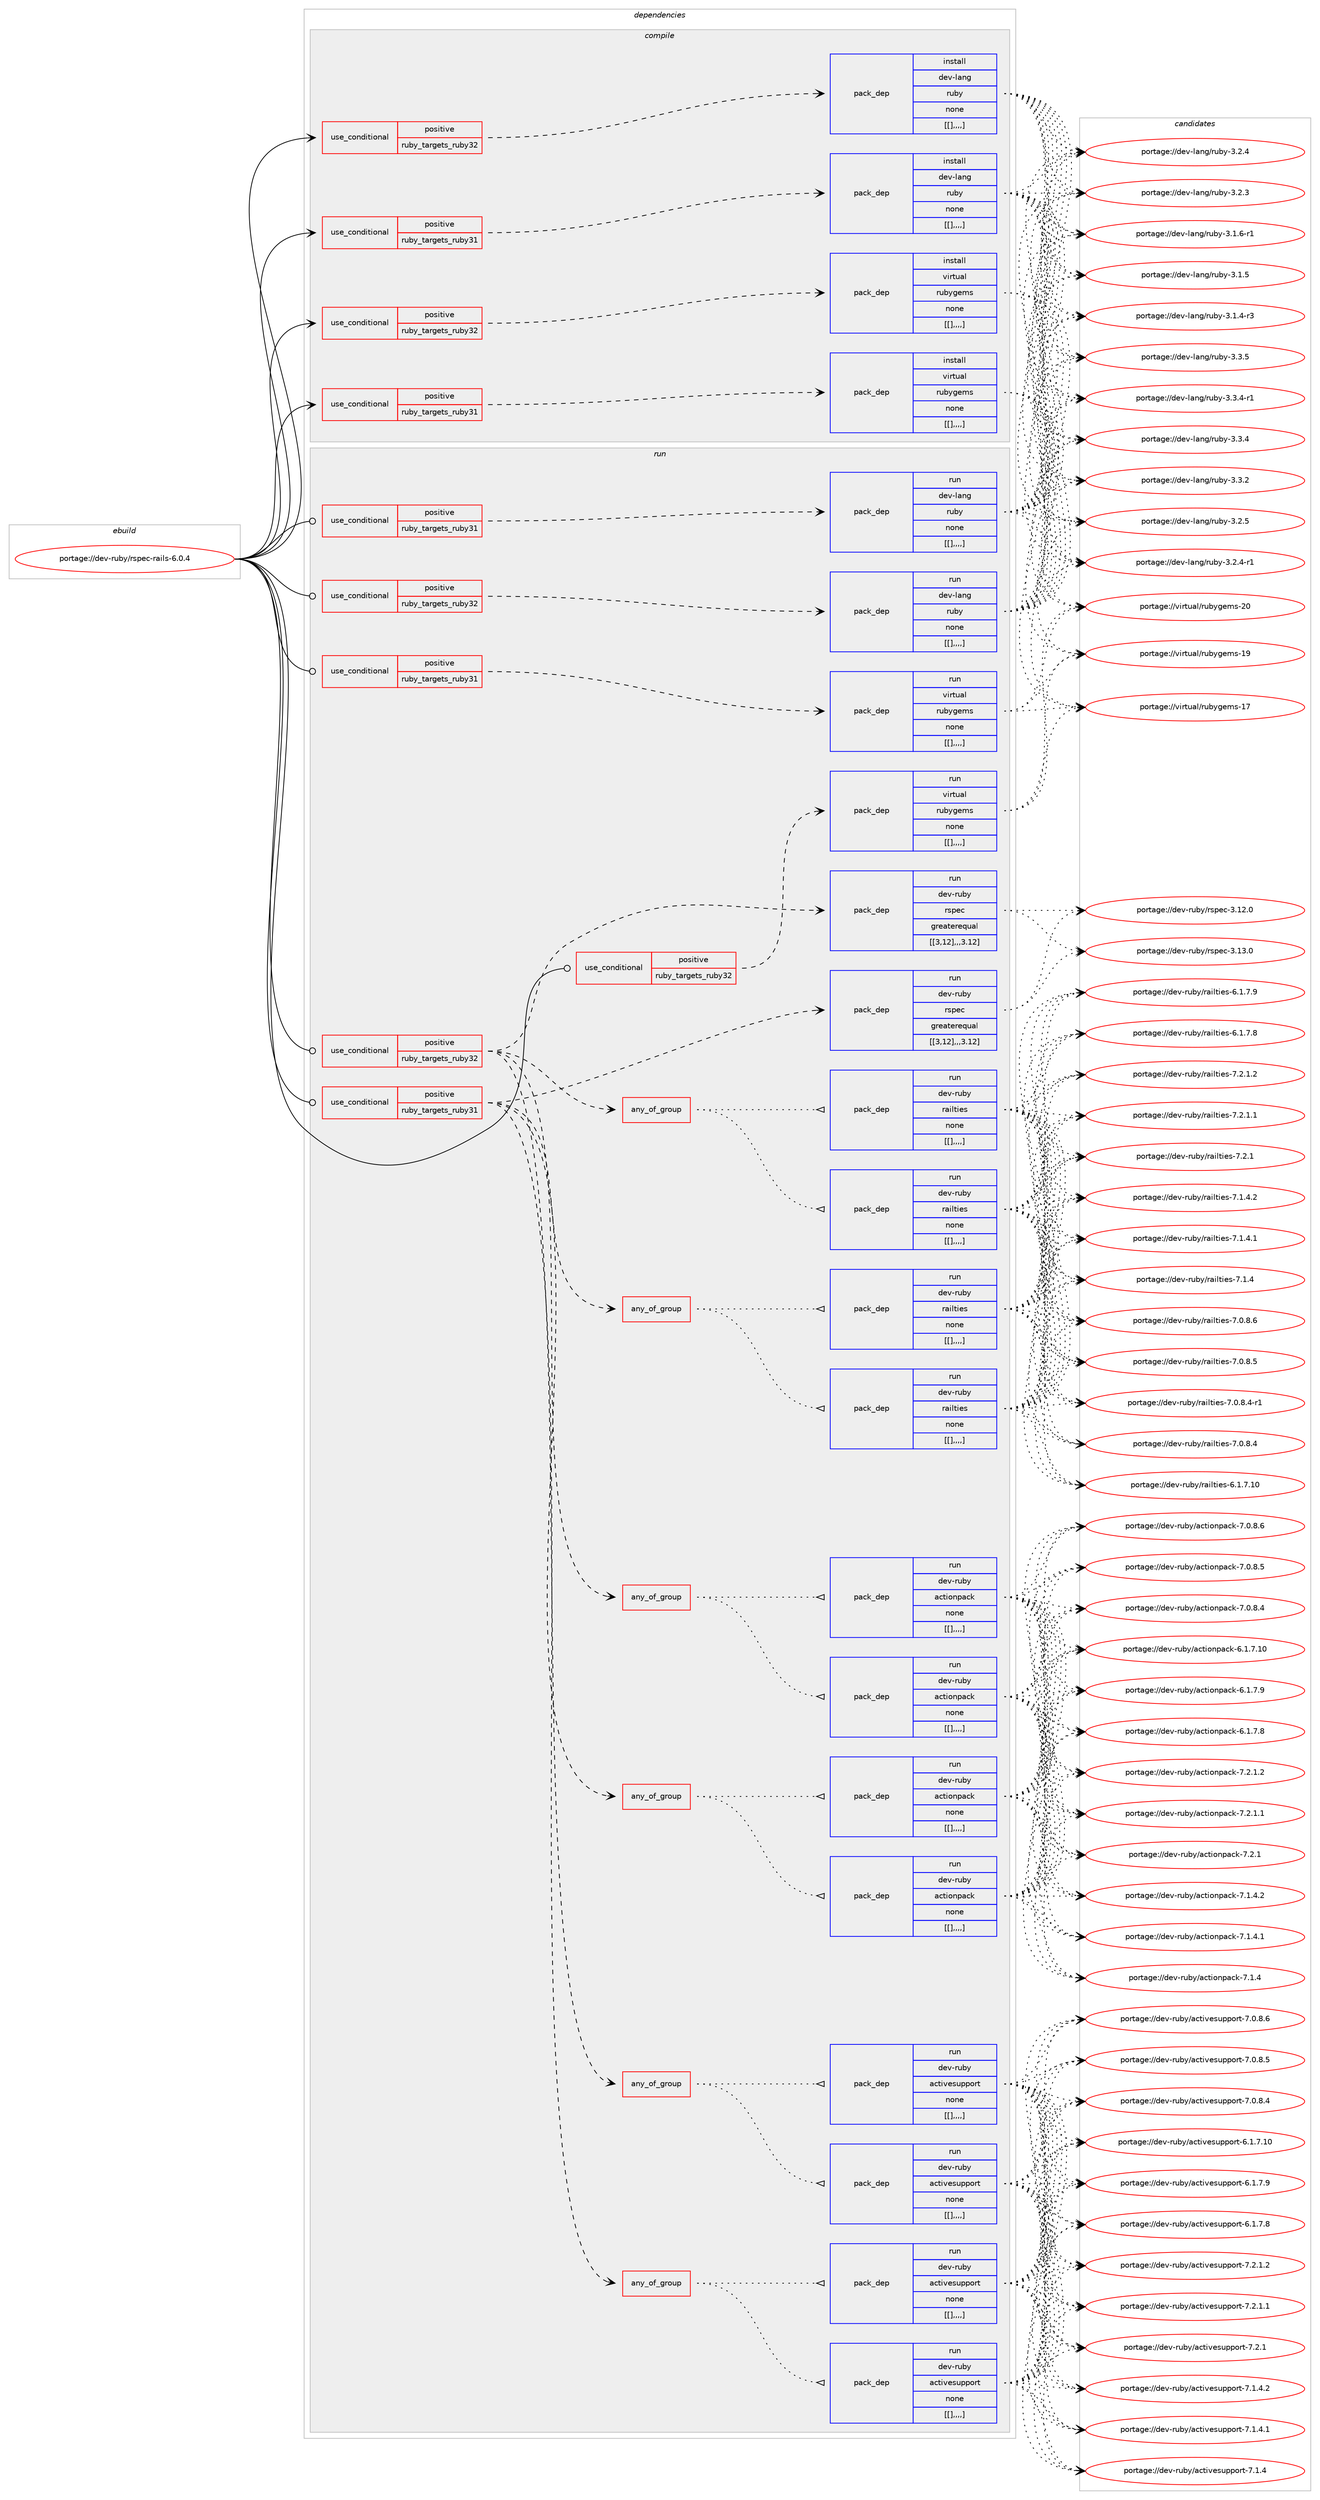 digraph prolog {

# *************
# Graph options
# *************

newrank=true;
concentrate=true;
compound=true;
graph [rankdir=LR,fontname=Helvetica,fontsize=10,ranksep=1.5];#, ranksep=2.5, nodesep=0.2];
edge  [arrowhead=vee];
node  [fontname=Helvetica,fontsize=10];

# **********
# The ebuild
# **********

subgraph cluster_leftcol {
color=gray;
label=<<i>ebuild</i>>;
id [label="portage://dev-ruby/rspec-rails-6.0.4", color=red, width=4, href="../dev-ruby/rspec-rails-6.0.4.svg"];
}

# ****************
# The dependencies
# ****************

subgraph cluster_midcol {
color=gray;
label=<<i>dependencies</i>>;
subgraph cluster_compile {
fillcolor="#eeeeee";
style=filled;
label=<<i>compile</i>>;
subgraph cond59373 {
dependency211092 [label=<<TABLE BORDER="0" CELLBORDER="1" CELLSPACING="0" CELLPADDING="4"><TR><TD ROWSPAN="3" CELLPADDING="10">use_conditional</TD></TR><TR><TD>positive</TD></TR><TR><TD>ruby_targets_ruby31</TD></TR></TABLE>>, shape=none, color=red];
subgraph pack150250 {
dependency211095 [label=<<TABLE BORDER="0" CELLBORDER="1" CELLSPACING="0" CELLPADDING="4" WIDTH="220"><TR><TD ROWSPAN="6" CELLPADDING="30">pack_dep</TD></TR><TR><TD WIDTH="110">install</TD></TR><TR><TD>dev-lang</TD></TR><TR><TD>ruby</TD></TR><TR><TD>none</TD></TR><TR><TD>[[],,,,]</TD></TR></TABLE>>, shape=none, color=blue];
}
dependency211092:e -> dependency211095:w [weight=20,style="dashed",arrowhead="vee"];
}
id:e -> dependency211092:w [weight=20,style="solid",arrowhead="vee"];
subgraph cond59394 {
dependency211098 [label=<<TABLE BORDER="0" CELLBORDER="1" CELLSPACING="0" CELLPADDING="4"><TR><TD ROWSPAN="3" CELLPADDING="10">use_conditional</TD></TR><TR><TD>positive</TD></TR><TR><TD>ruby_targets_ruby31</TD></TR></TABLE>>, shape=none, color=red];
subgraph pack150284 {
dependency211170 [label=<<TABLE BORDER="0" CELLBORDER="1" CELLSPACING="0" CELLPADDING="4" WIDTH="220"><TR><TD ROWSPAN="6" CELLPADDING="30">pack_dep</TD></TR><TR><TD WIDTH="110">install</TD></TR><TR><TD>virtual</TD></TR><TR><TD>rubygems</TD></TR><TR><TD>none</TD></TR><TR><TD>[[],,,,]</TD></TR></TABLE>>, shape=none, color=blue];
}
dependency211098:e -> dependency211170:w [weight=20,style="dashed",arrowhead="vee"];
}
id:e -> dependency211098:w [weight=20,style="solid",arrowhead="vee"];
subgraph cond59428 {
dependency211192 [label=<<TABLE BORDER="0" CELLBORDER="1" CELLSPACING="0" CELLPADDING="4"><TR><TD ROWSPAN="3" CELLPADDING="10">use_conditional</TD></TR><TR><TD>positive</TD></TR><TR><TD>ruby_targets_ruby32</TD></TR></TABLE>>, shape=none, color=red];
subgraph pack150305 {
dependency211195 [label=<<TABLE BORDER="0" CELLBORDER="1" CELLSPACING="0" CELLPADDING="4" WIDTH="220"><TR><TD ROWSPAN="6" CELLPADDING="30">pack_dep</TD></TR><TR><TD WIDTH="110">install</TD></TR><TR><TD>dev-lang</TD></TR><TR><TD>ruby</TD></TR><TR><TD>none</TD></TR><TR><TD>[[],,,,]</TD></TR></TABLE>>, shape=none, color=blue];
}
dependency211192:e -> dependency211195:w [weight=20,style="dashed",arrowhead="vee"];
}
id:e -> dependency211192:w [weight=20,style="solid",arrowhead="vee"];
subgraph cond59477 {
dependency211278 [label=<<TABLE BORDER="0" CELLBORDER="1" CELLSPACING="0" CELLPADDING="4"><TR><TD ROWSPAN="3" CELLPADDING="10">use_conditional</TD></TR><TR><TD>positive</TD></TR><TR><TD>ruby_targets_ruby32</TD></TR></TABLE>>, shape=none, color=red];
subgraph pack150476 {
dependency211539 [label=<<TABLE BORDER="0" CELLBORDER="1" CELLSPACING="0" CELLPADDING="4" WIDTH="220"><TR><TD ROWSPAN="6" CELLPADDING="30">pack_dep</TD></TR><TR><TD WIDTH="110">install</TD></TR><TR><TD>virtual</TD></TR><TR><TD>rubygems</TD></TR><TR><TD>none</TD></TR><TR><TD>[[],,,,]</TD></TR></TABLE>>, shape=none, color=blue];
}
dependency211278:e -> dependency211539:w [weight=20,style="dashed",arrowhead="vee"];
}
id:e -> dependency211278:w [weight=20,style="solid",arrowhead="vee"];
}
subgraph cluster_compileandrun {
fillcolor="#eeeeee";
style=filled;
label=<<i>compile and run</i>>;
}
subgraph cluster_run {
fillcolor="#eeeeee";
style=filled;
label=<<i>run</i>>;
subgraph cond59609 {
dependency211546 [label=<<TABLE BORDER="0" CELLBORDER="1" CELLSPACING="0" CELLPADDING="4"><TR><TD ROWSPAN="3" CELLPADDING="10">use_conditional</TD></TR><TR><TD>positive</TD></TR><TR><TD>ruby_targets_ruby31</TD></TR></TABLE>>, shape=none, color=red];
subgraph any1315 {
dependency211595 [label=<<TABLE BORDER="0" CELLBORDER="1" CELLSPACING="0" CELLPADDING="4"><TR><TD CELLPADDING="10">any_of_group</TD></TR></TABLE>>, shape=none, color=red];subgraph pack150519 {
dependency211599 [label=<<TABLE BORDER="0" CELLBORDER="1" CELLSPACING="0" CELLPADDING="4" WIDTH="220"><TR><TD ROWSPAN="6" CELLPADDING="30">pack_dep</TD></TR><TR><TD WIDTH="110">run</TD></TR><TR><TD>dev-ruby</TD></TR><TR><TD>activesupport</TD></TR><TR><TD>none</TD></TR><TR><TD>[[],,,,]</TD></TR></TABLE>>, shape=none, color=blue];
}
dependency211595:e -> dependency211599:w [weight=20,style="dotted",arrowhead="oinv"];
subgraph pack150531 {
dependency211626 [label=<<TABLE BORDER="0" CELLBORDER="1" CELLSPACING="0" CELLPADDING="4" WIDTH="220"><TR><TD ROWSPAN="6" CELLPADDING="30">pack_dep</TD></TR><TR><TD WIDTH="110">run</TD></TR><TR><TD>dev-ruby</TD></TR><TR><TD>activesupport</TD></TR><TR><TD>none</TD></TR><TR><TD>[[],,,,]</TD></TR></TABLE>>, shape=none, color=blue];
}
dependency211595:e -> dependency211626:w [weight=20,style="dotted",arrowhead="oinv"];
}
dependency211546:e -> dependency211595:w [weight=20,style="dashed",arrowhead="vee"];
subgraph any1316 {
dependency211632 [label=<<TABLE BORDER="0" CELLBORDER="1" CELLSPACING="0" CELLPADDING="4"><TR><TD CELLPADDING="10">any_of_group</TD></TR></TABLE>>, shape=none, color=red];subgraph pack150547 {
dependency211719 [label=<<TABLE BORDER="0" CELLBORDER="1" CELLSPACING="0" CELLPADDING="4" WIDTH="220"><TR><TD ROWSPAN="6" CELLPADDING="30">pack_dep</TD></TR><TR><TD WIDTH="110">run</TD></TR><TR><TD>dev-ruby</TD></TR><TR><TD>actionpack</TD></TR><TR><TD>none</TD></TR><TR><TD>[[],,,,]</TD></TR></TABLE>>, shape=none, color=blue];
}
dependency211632:e -> dependency211719:w [weight=20,style="dotted",arrowhead="oinv"];
subgraph pack150596 {
dependency211863 [label=<<TABLE BORDER="0" CELLBORDER="1" CELLSPACING="0" CELLPADDING="4" WIDTH="220"><TR><TD ROWSPAN="6" CELLPADDING="30">pack_dep</TD></TR><TR><TD WIDTH="110">run</TD></TR><TR><TD>dev-ruby</TD></TR><TR><TD>actionpack</TD></TR><TR><TD>none</TD></TR><TR><TD>[[],,,,]</TD></TR></TABLE>>, shape=none, color=blue];
}
dependency211632:e -> dependency211863:w [weight=20,style="dotted",arrowhead="oinv"];
}
dependency211546:e -> dependency211632:w [weight=20,style="dashed",arrowhead="vee"];
subgraph any1321 {
dependency212038 [label=<<TABLE BORDER="0" CELLBORDER="1" CELLSPACING="0" CELLPADDING="4"><TR><TD CELLPADDING="10">any_of_group</TD></TR></TABLE>>, shape=none, color=red];subgraph pack150788 {
dependency212100 [label=<<TABLE BORDER="0" CELLBORDER="1" CELLSPACING="0" CELLPADDING="4" WIDTH="220"><TR><TD ROWSPAN="6" CELLPADDING="30">pack_dep</TD></TR><TR><TD WIDTH="110">run</TD></TR><TR><TD>dev-ruby</TD></TR><TR><TD>railties</TD></TR><TR><TD>none</TD></TR><TR><TD>[[],,,,]</TD></TR></TABLE>>, shape=none, color=blue];
}
dependency212038:e -> dependency212100:w [weight=20,style="dotted",arrowhead="oinv"];
subgraph pack150805 {
dependency212177 [label=<<TABLE BORDER="0" CELLBORDER="1" CELLSPACING="0" CELLPADDING="4" WIDTH="220"><TR><TD ROWSPAN="6" CELLPADDING="30">pack_dep</TD></TR><TR><TD WIDTH="110">run</TD></TR><TR><TD>dev-ruby</TD></TR><TR><TD>railties</TD></TR><TR><TD>none</TD></TR><TR><TD>[[],,,,]</TD></TR></TABLE>>, shape=none, color=blue];
}
dependency212038:e -> dependency212177:w [weight=20,style="dotted",arrowhead="oinv"];
}
dependency211546:e -> dependency212038:w [weight=20,style="dashed",arrowhead="vee"];
subgraph pack150847 {
dependency212186 [label=<<TABLE BORDER="0" CELLBORDER="1" CELLSPACING="0" CELLPADDING="4" WIDTH="220"><TR><TD ROWSPAN="6" CELLPADDING="30">pack_dep</TD></TR><TR><TD WIDTH="110">run</TD></TR><TR><TD>dev-ruby</TD></TR><TR><TD>rspec</TD></TR><TR><TD>greaterequal</TD></TR><TR><TD>[[3,12],,,3.12]</TD></TR></TABLE>>, shape=none, color=blue];
}
dependency211546:e -> dependency212186:w [weight=20,style="dashed",arrowhead="vee"];
}
id:e -> dependency211546:w [weight=20,style="solid",arrowhead="odot"];
subgraph cond59882 {
dependency212210 [label=<<TABLE BORDER="0" CELLBORDER="1" CELLSPACING="0" CELLPADDING="4"><TR><TD ROWSPAN="3" CELLPADDING="10">use_conditional</TD></TR><TR><TD>positive</TD></TR><TR><TD>ruby_targets_ruby31</TD></TR></TABLE>>, shape=none, color=red];
subgraph pack150873 {
dependency212245 [label=<<TABLE BORDER="0" CELLBORDER="1" CELLSPACING="0" CELLPADDING="4" WIDTH="220"><TR><TD ROWSPAN="6" CELLPADDING="30">pack_dep</TD></TR><TR><TD WIDTH="110">run</TD></TR><TR><TD>dev-lang</TD></TR><TR><TD>ruby</TD></TR><TR><TD>none</TD></TR><TR><TD>[[],,,,]</TD></TR></TABLE>>, shape=none, color=blue];
}
dependency212210:e -> dependency212245:w [weight=20,style="dashed",arrowhead="vee"];
}
id:e -> dependency212210:w [weight=20,style="solid",arrowhead="odot"];
subgraph cond59914 {
dependency212274 [label=<<TABLE BORDER="0" CELLBORDER="1" CELLSPACING="0" CELLPADDING="4"><TR><TD ROWSPAN="3" CELLPADDING="10">use_conditional</TD></TR><TR><TD>positive</TD></TR><TR><TD>ruby_targets_ruby31</TD></TR></TABLE>>, shape=none, color=red];
subgraph pack150906 {
dependency212293 [label=<<TABLE BORDER="0" CELLBORDER="1" CELLSPACING="0" CELLPADDING="4" WIDTH="220"><TR><TD ROWSPAN="6" CELLPADDING="30">pack_dep</TD></TR><TR><TD WIDTH="110">run</TD></TR><TR><TD>virtual</TD></TR><TR><TD>rubygems</TD></TR><TR><TD>none</TD></TR><TR><TD>[[],,,,]</TD></TR></TABLE>>, shape=none, color=blue];
}
dependency212274:e -> dependency212293:w [weight=20,style="dashed",arrowhead="vee"];
}
id:e -> dependency212274:w [weight=20,style="solid",arrowhead="odot"];
subgraph cond59945 {
dependency212373 [label=<<TABLE BORDER="0" CELLBORDER="1" CELLSPACING="0" CELLPADDING="4"><TR><TD ROWSPAN="3" CELLPADDING="10">use_conditional</TD></TR><TR><TD>positive</TD></TR><TR><TD>ruby_targets_ruby32</TD></TR></TABLE>>, shape=none, color=red];
subgraph any1324 {
dependency212376 [label=<<TABLE BORDER="0" CELLBORDER="1" CELLSPACING="0" CELLPADDING="4"><TR><TD CELLPADDING="10">any_of_group</TD></TR></TABLE>>, shape=none, color=red];subgraph pack150957 {
dependency212449 [label=<<TABLE BORDER="0" CELLBORDER="1" CELLSPACING="0" CELLPADDING="4" WIDTH="220"><TR><TD ROWSPAN="6" CELLPADDING="30">pack_dep</TD></TR><TR><TD WIDTH="110">run</TD></TR><TR><TD>dev-ruby</TD></TR><TR><TD>activesupport</TD></TR><TR><TD>none</TD></TR><TR><TD>[[],,,,]</TD></TR></TABLE>>, shape=none, color=blue];
}
dependency212376:e -> dependency212449:w [weight=20,style="dotted",arrowhead="oinv"];
subgraph pack150999 {
dependency212456 [label=<<TABLE BORDER="0" CELLBORDER="1" CELLSPACING="0" CELLPADDING="4" WIDTH="220"><TR><TD ROWSPAN="6" CELLPADDING="30">pack_dep</TD></TR><TR><TD WIDTH="110">run</TD></TR><TR><TD>dev-ruby</TD></TR><TR><TD>activesupport</TD></TR><TR><TD>none</TD></TR><TR><TD>[[],,,,]</TD></TR></TABLE>>, shape=none, color=blue];
}
dependency212376:e -> dependency212456:w [weight=20,style="dotted",arrowhead="oinv"];
}
dependency212373:e -> dependency212376:w [weight=20,style="dashed",arrowhead="vee"];
subgraph any1326 {
dependency212465 [label=<<TABLE BORDER="0" CELLBORDER="1" CELLSPACING="0" CELLPADDING="4"><TR><TD CELLPADDING="10">any_of_group</TD></TR></TABLE>>, shape=none, color=red];subgraph pack151038 {
dependency212521 [label=<<TABLE BORDER="0" CELLBORDER="1" CELLSPACING="0" CELLPADDING="4" WIDTH="220"><TR><TD ROWSPAN="6" CELLPADDING="30">pack_dep</TD></TR><TR><TD WIDTH="110">run</TD></TR><TR><TD>dev-ruby</TD></TR><TR><TD>actionpack</TD></TR><TR><TD>none</TD></TR><TR><TD>[[],,,,]</TD></TR></TABLE>>, shape=none, color=blue];
}
dependency212465:e -> dependency212521:w [weight=20,style="dotted",arrowhead="oinv"];
subgraph pack151054 {
dependency212601 [label=<<TABLE BORDER="0" CELLBORDER="1" CELLSPACING="0" CELLPADDING="4" WIDTH="220"><TR><TD ROWSPAN="6" CELLPADDING="30">pack_dep</TD></TR><TR><TD WIDTH="110">run</TD></TR><TR><TD>dev-ruby</TD></TR><TR><TD>actionpack</TD></TR><TR><TD>none</TD></TR><TR><TD>[[],,,,]</TD></TR></TABLE>>, shape=none, color=blue];
}
dependency212465:e -> dependency212601:w [weight=20,style="dotted",arrowhead="oinv"];
}
dependency212373:e -> dependency212465:w [weight=20,style="dashed",arrowhead="vee"];
subgraph any1328 {
dependency212676 [label=<<TABLE BORDER="0" CELLBORDER="1" CELLSPACING="0" CELLPADDING="4"><TR><TD CELLPADDING="10">any_of_group</TD></TR></TABLE>>, shape=none, color=red];subgraph pack151122 {
dependency212691 [label=<<TABLE BORDER="0" CELLBORDER="1" CELLSPACING="0" CELLPADDING="4" WIDTH="220"><TR><TD ROWSPAN="6" CELLPADDING="30">pack_dep</TD></TR><TR><TD WIDTH="110">run</TD></TR><TR><TD>dev-ruby</TD></TR><TR><TD>railties</TD></TR><TR><TD>none</TD></TR><TR><TD>[[],,,,]</TD></TR></TABLE>>, shape=none, color=blue];
}
dependency212676:e -> dependency212691:w [weight=20,style="dotted",arrowhead="oinv"];
subgraph pack151141 {
dependency212803 [label=<<TABLE BORDER="0" CELLBORDER="1" CELLSPACING="0" CELLPADDING="4" WIDTH="220"><TR><TD ROWSPAN="6" CELLPADDING="30">pack_dep</TD></TR><TR><TD WIDTH="110">run</TD></TR><TR><TD>dev-ruby</TD></TR><TR><TD>railties</TD></TR><TR><TD>none</TD></TR><TR><TD>[[],,,,]</TD></TR></TABLE>>, shape=none, color=blue];
}
dependency212676:e -> dependency212803:w [weight=20,style="dotted",arrowhead="oinv"];
}
dependency212373:e -> dependency212676:w [weight=20,style="dashed",arrowhead="vee"];
subgraph pack151213 {
dependency212841 [label=<<TABLE BORDER="0" CELLBORDER="1" CELLSPACING="0" CELLPADDING="4" WIDTH="220"><TR><TD ROWSPAN="6" CELLPADDING="30">pack_dep</TD></TR><TR><TD WIDTH="110">run</TD></TR><TR><TD>dev-ruby</TD></TR><TR><TD>rspec</TD></TR><TR><TD>greaterequal</TD></TR><TR><TD>[[3,12],,,3.12]</TD></TR></TABLE>>, shape=none, color=blue];
}
dependency212373:e -> dependency212841:w [weight=20,style="dashed",arrowhead="vee"];
}
id:e -> dependency212373:w [weight=20,style="solid",arrowhead="odot"];
subgraph cond60183 {
dependency212932 [label=<<TABLE BORDER="0" CELLBORDER="1" CELLSPACING="0" CELLPADDING="4"><TR><TD ROWSPAN="3" CELLPADDING="10">use_conditional</TD></TR><TR><TD>positive</TD></TR><TR><TD>ruby_targets_ruby32</TD></TR></TABLE>>, shape=none, color=red];
subgraph pack151264 {
dependency212953 [label=<<TABLE BORDER="0" CELLBORDER="1" CELLSPACING="0" CELLPADDING="4" WIDTH="220"><TR><TD ROWSPAN="6" CELLPADDING="30">pack_dep</TD></TR><TR><TD WIDTH="110">run</TD></TR><TR><TD>dev-lang</TD></TR><TR><TD>ruby</TD></TR><TR><TD>none</TD></TR><TR><TD>[[],,,,]</TD></TR></TABLE>>, shape=none, color=blue];
}
dependency212932:e -> dependency212953:w [weight=20,style="dashed",arrowhead="vee"];
}
id:e -> dependency212932:w [weight=20,style="solid",arrowhead="odot"];
subgraph cond60214 {
dependency212960 [label=<<TABLE BORDER="0" CELLBORDER="1" CELLSPACING="0" CELLPADDING="4"><TR><TD ROWSPAN="3" CELLPADDING="10">use_conditional</TD></TR><TR><TD>positive</TD></TR><TR><TD>ruby_targets_ruby32</TD></TR></TABLE>>, shape=none, color=red];
subgraph pack151294 {
dependency212998 [label=<<TABLE BORDER="0" CELLBORDER="1" CELLSPACING="0" CELLPADDING="4" WIDTH="220"><TR><TD ROWSPAN="6" CELLPADDING="30">pack_dep</TD></TR><TR><TD WIDTH="110">run</TD></TR><TR><TD>virtual</TD></TR><TR><TD>rubygems</TD></TR><TR><TD>none</TD></TR><TR><TD>[[],,,,]</TD></TR></TABLE>>, shape=none, color=blue];
}
dependency212960:e -> dependency212998:w [weight=20,style="dashed",arrowhead="vee"];
}
id:e -> dependency212960:w [weight=20,style="solid",arrowhead="odot"];
}
}

# **************
# The candidates
# **************

subgraph cluster_choices {
rank=same;
color=gray;
label=<<i>candidates</i>>;

subgraph choice150864 {
color=black;
nodesep=1;
choice10010111845108971101034711411798121455146514653 [label="portage://dev-lang/ruby-3.3.5", color=red, width=4,href="../dev-lang/ruby-3.3.5.svg"];
choice100101118451089711010347114117981214551465146524511449 [label="portage://dev-lang/ruby-3.3.4-r1", color=red, width=4,href="../dev-lang/ruby-3.3.4-r1.svg"];
choice10010111845108971101034711411798121455146514652 [label="portage://dev-lang/ruby-3.3.4", color=red, width=4,href="../dev-lang/ruby-3.3.4.svg"];
choice10010111845108971101034711411798121455146514650 [label="portage://dev-lang/ruby-3.3.2", color=red, width=4,href="../dev-lang/ruby-3.3.2.svg"];
choice10010111845108971101034711411798121455146504653 [label="portage://dev-lang/ruby-3.2.5", color=red, width=4,href="../dev-lang/ruby-3.2.5.svg"];
choice100101118451089711010347114117981214551465046524511449 [label="portage://dev-lang/ruby-3.2.4-r1", color=red, width=4,href="../dev-lang/ruby-3.2.4-r1.svg"];
choice10010111845108971101034711411798121455146504652 [label="portage://dev-lang/ruby-3.2.4", color=red, width=4,href="../dev-lang/ruby-3.2.4.svg"];
choice10010111845108971101034711411798121455146504651 [label="portage://dev-lang/ruby-3.2.3", color=red, width=4,href="../dev-lang/ruby-3.2.3.svg"];
choice100101118451089711010347114117981214551464946544511449 [label="portage://dev-lang/ruby-3.1.6-r1", color=red, width=4,href="../dev-lang/ruby-3.1.6-r1.svg"];
choice10010111845108971101034711411798121455146494653 [label="portage://dev-lang/ruby-3.1.5", color=red, width=4,href="../dev-lang/ruby-3.1.5.svg"];
choice100101118451089711010347114117981214551464946524511451 [label="portage://dev-lang/ruby-3.1.4-r3", color=red, width=4,href="../dev-lang/ruby-3.1.4-r3.svg"];
dependency211095:e -> choice10010111845108971101034711411798121455146514653:w [style=dotted,weight="100"];
dependency211095:e -> choice100101118451089711010347114117981214551465146524511449:w [style=dotted,weight="100"];
dependency211095:e -> choice10010111845108971101034711411798121455146514652:w [style=dotted,weight="100"];
dependency211095:e -> choice10010111845108971101034711411798121455146514650:w [style=dotted,weight="100"];
dependency211095:e -> choice10010111845108971101034711411798121455146504653:w [style=dotted,weight="100"];
dependency211095:e -> choice100101118451089711010347114117981214551465046524511449:w [style=dotted,weight="100"];
dependency211095:e -> choice10010111845108971101034711411798121455146504652:w [style=dotted,weight="100"];
dependency211095:e -> choice10010111845108971101034711411798121455146504651:w [style=dotted,weight="100"];
dependency211095:e -> choice100101118451089711010347114117981214551464946544511449:w [style=dotted,weight="100"];
dependency211095:e -> choice10010111845108971101034711411798121455146494653:w [style=dotted,weight="100"];
dependency211095:e -> choice100101118451089711010347114117981214551464946524511451:w [style=dotted,weight="100"];
}
subgraph choice150882 {
color=black;
nodesep=1;
choice118105114116117971084711411798121103101109115455048 [label="portage://virtual/rubygems-20", color=red, width=4,href="../virtual/rubygems-20.svg"];
choice118105114116117971084711411798121103101109115454957 [label="portage://virtual/rubygems-19", color=red, width=4,href="../virtual/rubygems-19.svg"];
choice118105114116117971084711411798121103101109115454955 [label="portage://virtual/rubygems-17", color=red, width=4,href="../virtual/rubygems-17.svg"];
dependency211170:e -> choice118105114116117971084711411798121103101109115455048:w [style=dotted,weight="100"];
dependency211170:e -> choice118105114116117971084711411798121103101109115454957:w [style=dotted,weight="100"];
dependency211170:e -> choice118105114116117971084711411798121103101109115454955:w [style=dotted,weight="100"];
}
subgraph choice150884 {
color=black;
nodesep=1;
choice10010111845108971101034711411798121455146514653 [label="portage://dev-lang/ruby-3.3.5", color=red, width=4,href="../dev-lang/ruby-3.3.5.svg"];
choice100101118451089711010347114117981214551465146524511449 [label="portage://dev-lang/ruby-3.3.4-r1", color=red, width=4,href="../dev-lang/ruby-3.3.4-r1.svg"];
choice10010111845108971101034711411798121455146514652 [label="portage://dev-lang/ruby-3.3.4", color=red, width=4,href="../dev-lang/ruby-3.3.4.svg"];
choice10010111845108971101034711411798121455146514650 [label="portage://dev-lang/ruby-3.3.2", color=red, width=4,href="../dev-lang/ruby-3.3.2.svg"];
choice10010111845108971101034711411798121455146504653 [label="portage://dev-lang/ruby-3.2.5", color=red, width=4,href="../dev-lang/ruby-3.2.5.svg"];
choice100101118451089711010347114117981214551465046524511449 [label="portage://dev-lang/ruby-3.2.4-r1", color=red, width=4,href="../dev-lang/ruby-3.2.4-r1.svg"];
choice10010111845108971101034711411798121455146504652 [label="portage://dev-lang/ruby-3.2.4", color=red, width=4,href="../dev-lang/ruby-3.2.4.svg"];
choice10010111845108971101034711411798121455146504651 [label="portage://dev-lang/ruby-3.2.3", color=red, width=4,href="../dev-lang/ruby-3.2.3.svg"];
choice100101118451089711010347114117981214551464946544511449 [label="portage://dev-lang/ruby-3.1.6-r1", color=red, width=4,href="../dev-lang/ruby-3.1.6-r1.svg"];
choice10010111845108971101034711411798121455146494653 [label="portage://dev-lang/ruby-3.1.5", color=red, width=4,href="../dev-lang/ruby-3.1.5.svg"];
choice100101118451089711010347114117981214551464946524511451 [label="portage://dev-lang/ruby-3.1.4-r3", color=red, width=4,href="../dev-lang/ruby-3.1.4-r3.svg"];
dependency211195:e -> choice10010111845108971101034711411798121455146514653:w [style=dotted,weight="100"];
dependency211195:e -> choice100101118451089711010347114117981214551465146524511449:w [style=dotted,weight="100"];
dependency211195:e -> choice10010111845108971101034711411798121455146514652:w [style=dotted,weight="100"];
dependency211195:e -> choice10010111845108971101034711411798121455146514650:w [style=dotted,weight="100"];
dependency211195:e -> choice10010111845108971101034711411798121455146504653:w [style=dotted,weight="100"];
dependency211195:e -> choice100101118451089711010347114117981214551465046524511449:w [style=dotted,weight="100"];
dependency211195:e -> choice10010111845108971101034711411798121455146504652:w [style=dotted,weight="100"];
dependency211195:e -> choice10010111845108971101034711411798121455146504651:w [style=dotted,weight="100"];
dependency211195:e -> choice100101118451089711010347114117981214551464946544511449:w [style=dotted,weight="100"];
dependency211195:e -> choice10010111845108971101034711411798121455146494653:w [style=dotted,weight="100"];
dependency211195:e -> choice100101118451089711010347114117981214551464946524511451:w [style=dotted,weight="100"];
}
subgraph choice150902 {
color=black;
nodesep=1;
choice118105114116117971084711411798121103101109115455048 [label="portage://virtual/rubygems-20", color=red, width=4,href="../virtual/rubygems-20.svg"];
choice118105114116117971084711411798121103101109115454957 [label="portage://virtual/rubygems-19", color=red, width=4,href="../virtual/rubygems-19.svg"];
choice118105114116117971084711411798121103101109115454955 [label="portage://virtual/rubygems-17", color=red, width=4,href="../virtual/rubygems-17.svg"];
dependency211539:e -> choice118105114116117971084711411798121103101109115455048:w [style=dotted,weight="100"];
dependency211539:e -> choice118105114116117971084711411798121103101109115454957:w [style=dotted,weight="100"];
dependency211539:e -> choice118105114116117971084711411798121103101109115454955:w [style=dotted,weight="100"];
}
subgraph choice150918 {
color=black;
nodesep=1;
choice10010111845114117981214797991161051181011151171121121111141164555465046494650 [label="portage://dev-ruby/activesupport-7.2.1.2", color=red, width=4,href="../dev-ruby/activesupport-7.2.1.2.svg"];
choice10010111845114117981214797991161051181011151171121121111141164555465046494649 [label="portage://dev-ruby/activesupport-7.2.1.1", color=red, width=4,href="../dev-ruby/activesupport-7.2.1.1.svg"];
choice1001011184511411798121479799116105118101115117112112111114116455546504649 [label="portage://dev-ruby/activesupport-7.2.1", color=red, width=4,href="../dev-ruby/activesupport-7.2.1.svg"];
choice10010111845114117981214797991161051181011151171121121111141164555464946524650 [label="portage://dev-ruby/activesupport-7.1.4.2", color=red, width=4,href="../dev-ruby/activesupport-7.1.4.2.svg"];
choice10010111845114117981214797991161051181011151171121121111141164555464946524649 [label="portage://dev-ruby/activesupport-7.1.4.1", color=red, width=4,href="../dev-ruby/activesupport-7.1.4.1.svg"];
choice1001011184511411798121479799116105118101115117112112111114116455546494652 [label="portage://dev-ruby/activesupport-7.1.4", color=red, width=4,href="../dev-ruby/activesupport-7.1.4.svg"];
choice10010111845114117981214797991161051181011151171121121111141164555464846564654 [label="portage://dev-ruby/activesupport-7.0.8.6", color=red, width=4,href="../dev-ruby/activesupport-7.0.8.6.svg"];
choice10010111845114117981214797991161051181011151171121121111141164555464846564653 [label="portage://dev-ruby/activesupport-7.0.8.5", color=red, width=4,href="../dev-ruby/activesupport-7.0.8.5.svg"];
choice10010111845114117981214797991161051181011151171121121111141164555464846564652 [label="portage://dev-ruby/activesupport-7.0.8.4", color=red, width=4,href="../dev-ruby/activesupport-7.0.8.4.svg"];
choice1001011184511411798121479799116105118101115117112112111114116455446494655464948 [label="portage://dev-ruby/activesupport-6.1.7.10", color=red, width=4,href="../dev-ruby/activesupport-6.1.7.10.svg"];
choice10010111845114117981214797991161051181011151171121121111141164554464946554657 [label="portage://dev-ruby/activesupport-6.1.7.9", color=red, width=4,href="../dev-ruby/activesupport-6.1.7.9.svg"];
choice10010111845114117981214797991161051181011151171121121111141164554464946554656 [label="portage://dev-ruby/activesupport-6.1.7.8", color=red, width=4,href="../dev-ruby/activesupport-6.1.7.8.svg"];
dependency211599:e -> choice10010111845114117981214797991161051181011151171121121111141164555465046494650:w [style=dotted,weight="100"];
dependency211599:e -> choice10010111845114117981214797991161051181011151171121121111141164555465046494649:w [style=dotted,weight="100"];
dependency211599:e -> choice1001011184511411798121479799116105118101115117112112111114116455546504649:w [style=dotted,weight="100"];
dependency211599:e -> choice10010111845114117981214797991161051181011151171121121111141164555464946524650:w [style=dotted,weight="100"];
dependency211599:e -> choice10010111845114117981214797991161051181011151171121121111141164555464946524649:w [style=dotted,weight="100"];
dependency211599:e -> choice1001011184511411798121479799116105118101115117112112111114116455546494652:w [style=dotted,weight="100"];
dependency211599:e -> choice10010111845114117981214797991161051181011151171121121111141164555464846564654:w [style=dotted,weight="100"];
dependency211599:e -> choice10010111845114117981214797991161051181011151171121121111141164555464846564653:w [style=dotted,weight="100"];
dependency211599:e -> choice10010111845114117981214797991161051181011151171121121111141164555464846564652:w [style=dotted,weight="100"];
dependency211599:e -> choice1001011184511411798121479799116105118101115117112112111114116455446494655464948:w [style=dotted,weight="100"];
dependency211599:e -> choice10010111845114117981214797991161051181011151171121121111141164554464946554657:w [style=dotted,weight="100"];
dependency211599:e -> choice10010111845114117981214797991161051181011151171121121111141164554464946554656:w [style=dotted,weight="100"];
}
subgraph choice150927 {
color=black;
nodesep=1;
choice10010111845114117981214797991161051181011151171121121111141164555465046494650 [label="portage://dev-ruby/activesupport-7.2.1.2", color=red, width=4,href="../dev-ruby/activesupport-7.2.1.2.svg"];
choice10010111845114117981214797991161051181011151171121121111141164555465046494649 [label="portage://dev-ruby/activesupport-7.2.1.1", color=red, width=4,href="../dev-ruby/activesupport-7.2.1.1.svg"];
choice1001011184511411798121479799116105118101115117112112111114116455546504649 [label="portage://dev-ruby/activesupport-7.2.1", color=red, width=4,href="../dev-ruby/activesupport-7.2.1.svg"];
choice10010111845114117981214797991161051181011151171121121111141164555464946524650 [label="portage://dev-ruby/activesupport-7.1.4.2", color=red, width=4,href="../dev-ruby/activesupport-7.1.4.2.svg"];
choice10010111845114117981214797991161051181011151171121121111141164555464946524649 [label="portage://dev-ruby/activesupport-7.1.4.1", color=red, width=4,href="../dev-ruby/activesupport-7.1.4.1.svg"];
choice1001011184511411798121479799116105118101115117112112111114116455546494652 [label="portage://dev-ruby/activesupport-7.1.4", color=red, width=4,href="../dev-ruby/activesupport-7.1.4.svg"];
choice10010111845114117981214797991161051181011151171121121111141164555464846564654 [label="portage://dev-ruby/activesupport-7.0.8.6", color=red, width=4,href="../dev-ruby/activesupport-7.0.8.6.svg"];
choice10010111845114117981214797991161051181011151171121121111141164555464846564653 [label="portage://dev-ruby/activesupport-7.0.8.5", color=red, width=4,href="../dev-ruby/activesupport-7.0.8.5.svg"];
choice10010111845114117981214797991161051181011151171121121111141164555464846564652 [label="portage://dev-ruby/activesupport-7.0.8.4", color=red, width=4,href="../dev-ruby/activesupport-7.0.8.4.svg"];
choice1001011184511411798121479799116105118101115117112112111114116455446494655464948 [label="portage://dev-ruby/activesupport-6.1.7.10", color=red, width=4,href="../dev-ruby/activesupport-6.1.7.10.svg"];
choice10010111845114117981214797991161051181011151171121121111141164554464946554657 [label="portage://dev-ruby/activesupport-6.1.7.9", color=red, width=4,href="../dev-ruby/activesupport-6.1.7.9.svg"];
choice10010111845114117981214797991161051181011151171121121111141164554464946554656 [label="portage://dev-ruby/activesupport-6.1.7.8", color=red, width=4,href="../dev-ruby/activesupport-6.1.7.8.svg"];
dependency211626:e -> choice10010111845114117981214797991161051181011151171121121111141164555465046494650:w [style=dotted,weight="100"];
dependency211626:e -> choice10010111845114117981214797991161051181011151171121121111141164555465046494649:w [style=dotted,weight="100"];
dependency211626:e -> choice1001011184511411798121479799116105118101115117112112111114116455546504649:w [style=dotted,weight="100"];
dependency211626:e -> choice10010111845114117981214797991161051181011151171121121111141164555464946524650:w [style=dotted,weight="100"];
dependency211626:e -> choice10010111845114117981214797991161051181011151171121121111141164555464946524649:w [style=dotted,weight="100"];
dependency211626:e -> choice1001011184511411798121479799116105118101115117112112111114116455546494652:w [style=dotted,weight="100"];
dependency211626:e -> choice10010111845114117981214797991161051181011151171121121111141164555464846564654:w [style=dotted,weight="100"];
dependency211626:e -> choice10010111845114117981214797991161051181011151171121121111141164555464846564653:w [style=dotted,weight="100"];
dependency211626:e -> choice10010111845114117981214797991161051181011151171121121111141164555464846564652:w [style=dotted,weight="100"];
dependency211626:e -> choice1001011184511411798121479799116105118101115117112112111114116455446494655464948:w [style=dotted,weight="100"];
dependency211626:e -> choice10010111845114117981214797991161051181011151171121121111141164554464946554657:w [style=dotted,weight="100"];
dependency211626:e -> choice10010111845114117981214797991161051181011151171121121111141164554464946554656:w [style=dotted,weight="100"];
}
subgraph choice150950 {
color=black;
nodesep=1;
choice100101118451141179812147979911610511111011297991074555465046494650 [label="portage://dev-ruby/actionpack-7.2.1.2", color=red, width=4,href="../dev-ruby/actionpack-7.2.1.2.svg"];
choice100101118451141179812147979911610511111011297991074555465046494649 [label="portage://dev-ruby/actionpack-7.2.1.1", color=red, width=4,href="../dev-ruby/actionpack-7.2.1.1.svg"];
choice10010111845114117981214797991161051111101129799107455546504649 [label="portage://dev-ruby/actionpack-7.2.1", color=red, width=4,href="../dev-ruby/actionpack-7.2.1.svg"];
choice100101118451141179812147979911610511111011297991074555464946524650 [label="portage://dev-ruby/actionpack-7.1.4.2", color=red, width=4,href="../dev-ruby/actionpack-7.1.4.2.svg"];
choice100101118451141179812147979911610511111011297991074555464946524649 [label="portage://dev-ruby/actionpack-7.1.4.1", color=red, width=4,href="../dev-ruby/actionpack-7.1.4.1.svg"];
choice10010111845114117981214797991161051111101129799107455546494652 [label="portage://dev-ruby/actionpack-7.1.4", color=red, width=4,href="../dev-ruby/actionpack-7.1.4.svg"];
choice100101118451141179812147979911610511111011297991074555464846564654 [label="portage://dev-ruby/actionpack-7.0.8.6", color=red, width=4,href="../dev-ruby/actionpack-7.0.8.6.svg"];
choice100101118451141179812147979911610511111011297991074555464846564653 [label="portage://dev-ruby/actionpack-7.0.8.5", color=red, width=4,href="../dev-ruby/actionpack-7.0.8.5.svg"];
choice100101118451141179812147979911610511111011297991074555464846564652 [label="portage://dev-ruby/actionpack-7.0.8.4", color=red, width=4,href="../dev-ruby/actionpack-7.0.8.4.svg"];
choice10010111845114117981214797991161051111101129799107455446494655464948 [label="portage://dev-ruby/actionpack-6.1.7.10", color=red, width=4,href="../dev-ruby/actionpack-6.1.7.10.svg"];
choice100101118451141179812147979911610511111011297991074554464946554657 [label="portage://dev-ruby/actionpack-6.1.7.9", color=red, width=4,href="../dev-ruby/actionpack-6.1.7.9.svg"];
choice100101118451141179812147979911610511111011297991074554464946554656 [label="portage://dev-ruby/actionpack-6.1.7.8", color=red, width=4,href="../dev-ruby/actionpack-6.1.7.8.svg"];
dependency211719:e -> choice100101118451141179812147979911610511111011297991074555465046494650:w [style=dotted,weight="100"];
dependency211719:e -> choice100101118451141179812147979911610511111011297991074555465046494649:w [style=dotted,weight="100"];
dependency211719:e -> choice10010111845114117981214797991161051111101129799107455546504649:w [style=dotted,weight="100"];
dependency211719:e -> choice100101118451141179812147979911610511111011297991074555464946524650:w [style=dotted,weight="100"];
dependency211719:e -> choice100101118451141179812147979911610511111011297991074555464946524649:w [style=dotted,weight="100"];
dependency211719:e -> choice10010111845114117981214797991161051111101129799107455546494652:w [style=dotted,weight="100"];
dependency211719:e -> choice100101118451141179812147979911610511111011297991074555464846564654:w [style=dotted,weight="100"];
dependency211719:e -> choice100101118451141179812147979911610511111011297991074555464846564653:w [style=dotted,weight="100"];
dependency211719:e -> choice100101118451141179812147979911610511111011297991074555464846564652:w [style=dotted,weight="100"];
dependency211719:e -> choice10010111845114117981214797991161051111101129799107455446494655464948:w [style=dotted,weight="100"];
dependency211719:e -> choice100101118451141179812147979911610511111011297991074554464946554657:w [style=dotted,weight="100"];
dependency211719:e -> choice100101118451141179812147979911610511111011297991074554464946554656:w [style=dotted,weight="100"];
}
subgraph choice150955 {
color=black;
nodesep=1;
choice100101118451141179812147979911610511111011297991074555465046494650 [label="portage://dev-ruby/actionpack-7.2.1.2", color=red, width=4,href="../dev-ruby/actionpack-7.2.1.2.svg"];
choice100101118451141179812147979911610511111011297991074555465046494649 [label="portage://dev-ruby/actionpack-7.2.1.1", color=red, width=4,href="../dev-ruby/actionpack-7.2.1.1.svg"];
choice10010111845114117981214797991161051111101129799107455546504649 [label="portage://dev-ruby/actionpack-7.2.1", color=red, width=4,href="../dev-ruby/actionpack-7.2.1.svg"];
choice100101118451141179812147979911610511111011297991074555464946524650 [label="portage://dev-ruby/actionpack-7.1.4.2", color=red, width=4,href="../dev-ruby/actionpack-7.1.4.2.svg"];
choice100101118451141179812147979911610511111011297991074555464946524649 [label="portage://dev-ruby/actionpack-7.1.4.1", color=red, width=4,href="../dev-ruby/actionpack-7.1.4.1.svg"];
choice10010111845114117981214797991161051111101129799107455546494652 [label="portage://dev-ruby/actionpack-7.1.4", color=red, width=4,href="../dev-ruby/actionpack-7.1.4.svg"];
choice100101118451141179812147979911610511111011297991074555464846564654 [label="portage://dev-ruby/actionpack-7.0.8.6", color=red, width=4,href="../dev-ruby/actionpack-7.0.8.6.svg"];
choice100101118451141179812147979911610511111011297991074555464846564653 [label="portage://dev-ruby/actionpack-7.0.8.5", color=red, width=4,href="../dev-ruby/actionpack-7.0.8.5.svg"];
choice100101118451141179812147979911610511111011297991074555464846564652 [label="portage://dev-ruby/actionpack-7.0.8.4", color=red, width=4,href="../dev-ruby/actionpack-7.0.8.4.svg"];
choice10010111845114117981214797991161051111101129799107455446494655464948 [label="portage://dev-ruby/actionpack-6.1.7.10", color=red, width=4,href="../dev-ruby/actionpack-6.1.7.10.svg"];
choice100101118451141179812147979911610511111011297991074554464946554657 [label="portage://dev-ruby/actionpack-6.1.7.9", color=red, width=4,href="../dev-ruby/actionpack-6.1.7.9.svg"];
choice100101118451141179812147979911610511111011297991074554464946554656 [label="portage://dev-ruby/actionpack-6.1.7.8", color=red, width=4,href="../dev-ruby/actionpack-6.1.7.8.svg"];
dependency211863:e -> choice100101118451141179812147979911610511111011297991074555465046494650:w [style=dotted,weight="100"];
dependency211863:e -> choice100101118451141179812147979911610511111011297991074555465046494649:w [style=dotted,weight="100"];
dependency211863:e -> choice10010111845114117981214797991161051111101129799107455546504649:w [style=dotted,weight="100"];
dependency211863:e -> choice100101118451141179812147979911610511111011297991074555464946524650:w [style=dotted,weight="100"];
dependency211863:e -> choice100101118451141179812147979911610511111011297991074555464946524649:w [style=dotted,weight="100"];
dependency211863:e -> choice10010111845114117981214797991161051111101129799107455546494652:w [style=dotted,weight="100"];
dependency211863:e -> choice100101118451141179812147979911610511111011297991074555464846564654:w [style=dotted,weight="100"];
dependency211863:e -> choice100101118451141179812147979911610511111011297991074555464846564653:w [style=dotted,weight="100"];
dependency211863:e -> choice100101118451141179812147979911610511111011297991074555464846564652:w [style=dotted,weight="100"];
dependency211863:e -> choice10010111845114117981214797991161051111101129799107455446494655464948:w [style=dotted,weight="100"];
dependency211863:e -> choice100101118451141179812147979911610511111011297991074554464946554657:w [style=dotted,weight="100"];
dependency211863:e -> choice100101118451141179812147979911610511111011297991074554464946554656:w [style=dotted,weight="100"];
}
subgraph choice150963 {
color=black;
nodesep=1;
choice100101118451141179812147114971051081161051011154555465046494650 [label="portage://dev-ruby/railties-7.2.1.2", color=red, width=4,href="../dev-ruby/railties-7.2.1.2.svg"];
choice100101118451141179812147114971051081161051011154555465046494649 [label="portage://dev-ruby/railties-7.2.1.1", color=red, width=4,href="../dev-ruby/railties-7.2.1.1.svg"];
choice10010111845114117981214711497105108116105101115455546504649 [label="portage://dev-ruby/railties-7.2.1", color=red, width=4,href="../dev-ruby/railties-7.2.1.svg"];
choice100101118451141179812147114971051081161051011154555464946524650 [label="portage://dev-ruby/railties-7.1.4.2", color=red, width=4,href="../dev-ruby/railties-7.1.4.2.svg"];
choice100101118451141179812147114971051081161051011154555464946524649 [label="portage://dev-ruby/railties-7.1.4.1", color=red, width=4,href="../dev-ruby/railties-7.1.4.1.svg"];
choice10010111845114117981214711497105108116105101115455546494652 [label="portage://dev-ruby/railties-7.1.4", color=red, width=4,href="../dev-ruby/railties-7.1.4.svg"];
choice100101118451141179812147114971051081161051011154555464846564654 [label="portage://dev-ruby/railties-7.0.8.6", color=red, width=4,href="../dev-ruby/railties-7.0.8.6.svg"];
choice100101118451141179812147114971051081161051011154555464846564653 [label="portage://dev-ruby/railties-7.0.8.5", color=red, width=4,href="../dev-ruby/railties-7.0.8.5.svg"];
choice1001011184511411798121471149710510811610510111545554648465646524511449 [label="portage://dev-ruby/railties-7.0.8.4-r1", color=red, width=4,href="../dev-ruby/railties-7.0.8.4-r1.svg"];
choice100101118451141179812147114971051081161051011154555464846564652 [label="portage://dev-ruby/railties-7.0.8.4", color=red, width=4,href="../dev-ruby/railties-7.0.8.4.svg"];
choice10010111845114117981214711497105108116105101115455446494655464948 [label="portage://dev-ruby/railties-6.1.7.10", color=red, width=4,href="../dev-ruby/railties-6.1.7.10.svg"];
choice100101118451141179812147114971051081161051011154554464946554657 [label="portage://dev-ruby/railties-6.1.7.9", color=red, width=4,href="../dev-ruby/railties-6.1.7.9.svg"];
choice100101118451141179812147114971051081161051011154554464946554656 [label="portage://dev-ruby/railties-6.1.7.8", color=red, width=4,href="../dev-ruby/railties-6.1.7.8.svg"];
dependency212100:e -> choice100101118451141179812147114971051081161051011154555465046494650:w [style=dotted,weight="100"];
dependency212100:e -> choice100101118451141179812147114971051081161051011154555465046494649:w [style=dotted,weight="100"];
dependency212100:e -> choice10010111845114117981214711497105108116105101115455546504649:w [style=dotted,weight="100"];
dependency212100:e -> choice100101118451141179812147114971051081161051011154555464946524650:w [style=dotted,weight="100"];
dependency212100:e -> choice100101118451141179812147114971051081161051011154555464946524649:w [style=dotted,weight="100"];
dependency212100:e -> choice10010111845114117981214711497105108116105101115455546494652:w [style=dotted,weight="100"];
dependency212100:e -> choice100101118451141179812147114971051081161051011154555464846564654:w [style=dotted,weight="100"];
dependency212100:e -> choice100101118451141179812147114971051081161051011154555464846564653:w [style=dotted,weight="100"];
dependency212100:e -> choice1001011184511411798121471149710510811610510111545554648465646524511449:w [style=dotted,weight="100"];
dependency212100:e -> choice100101118451141179812147114971051081161051011154555464846564652:w [style=dotted,weight="100"];
dependency212100:e -> choice10010111845114117981214711497105108116105101115455446494655464948:w [style=dotted,weight="100"];
dependency212100:e -> choice100101118451141179812147114971051081161051011154554464946554657:w [style=dotted,weight="100"];
dependency212100:e -> choice100101118451141179812147114971051081161051011154554464946554656:w [style=dotted,weight="100"];
}
subgraph choice150982 {
color=black;
nodesep=1;
choice100101118451141179812147114971051081161051011154555465046494650 [label="portage://dev-ruby/railties-7.2.1.2", color=red, width=4,href="../dev-ruby/railties-7.2.1.2.svg"];
choice100101118451141179812147114971051081161051011154555465046494649 [label="portage://dev-ruby/railties-7.2.1.1", color=red, width=4,href="../dev-ruby/railties-7.2.1.1.svg"];
choice10010111845114117981214711497105108116105101115455546504649 [label="portage://dev-ruby/railties-7.2.1", color=red, width=4,href="../dev-ruby/railties-7.2.1.svg"];
choice100101118451141179812147114971051081161051011154555464946524650 [label="portage://dev-ruby/railties-7.1.4.2", color=red, width=4,href="../dev-ruby/railties-7.1.4.2.svg"];
choice100101118451141179812147114971051081161051011154555464946524649 [label="portage://dev-ruby/railties-7.1.4.1", color=red, width=4,href="../dev-ruby/railties-7.1.4.1.svg"];
choice10010111845114117981214711497105108116105101115455546494652 [label="portage://dev-ruby/railties-7.1.4", color=red, width=4,href="../dev-ruby/railties-7.1.4.svg"];
choice100101118451141179812147114971051081161051011154555464846564654 [label="portage://dev-ruby/railties-7.0.8.6", color=red, width=4,href="../dev-ruby/railties-7.0.8.6.svg"];
choice100101118451141179812147114971051081161051011154555464846564653 [label="portage://dev-ruby/railties-7.0.8.5", color=red, width=4,href="../dev-ruby/railties-7.0.8.5.svg"];
choice1001011184511411798121471149710510811610510111545554648465646524511449 [label="portage://dev-ruby/railties-7.0.8.4-r1", color=red, width=4,href="../dev-ruby/railties-7.0.8.4-r1.svg"];
choice100101118451141179812147114971051081161051011154555464846564652 [label="portage://dev-ruby/railties-7.0.8.4", color=red, width=4,href="../dev-ruby/railties-7.0.8.4.svg"];
choice10010111845114117981214711497105108116105101115455446494655464948 [label="portage://dev-ruby/railties-6.1.7.10", color=red, width=4,href="../dev-ruby/railties-6.1.7.10.svg"];
choice100101118451141179812147114971051081161051011154554464946554657 [label="portage://dev-ruby/railties-6.1.7.9", color=red, width=4,href="../dev-ruby/railties-6.1.7.9.svg"];
choice100101118451141179812147114971051081161051011154554464946554656 [label="portage://dev-ruby/railties-6.1.7.8", color=red, width=4,href="../dev-ruby/railties-6.1.7.8.svg"];
dependency212177:e -> choice100101118451141179812147114971051081161051011154555465046494650:w [style=dotted,weight="100"];
dependency212177:e -> choice100101118451141179812147114971051081161051011154555465046494649:w [style=dotted,weight="100"];
dependency212177:e -> choice10010111845114117981214711497105108116105101115455546504649:w [style=dotted,weight="100"];
dependency212177:e -> choice100101118451141179812147114971051081161051011154555464946524650:w [style=dotted,weight="100"];
dependency212177:e -> choice100101118451141179812147114971051081161051011154555464946524649:w [style=dotted,weight="100"];
dependency212177:e -> choice10010111845114117981214711497105108116105101115455546494652:w [style=dotted,weight="100"];
dependency212177:e -> choice100101118451141179812147114971051081161051011154555464846564654:w [style=dotted,weight="100"];
dependency212177:e -> choice100101118451141179812147114971051081161051011154555464846564653:w [style=dotted,weight="100"];
dependency212177:e -> choice1001011184511411798121471149710510811610510111545554648465646524511449:w [style=dotted,weight="100"];
dependency212177:e -> choice100101118451141179812147114971051081161051011154555464846564652:w [style=dotted,weight="100"];
dependency212177:e -> choice10010111845114117981214711497105108116105101115455446494655464948:w [style=dotted,weight="100"];
dependency212177:e -> choice100101118451141179812147114971051081161051011154554464946554657:w [style=dotted,weight="100"];
dependency212177:e -> choice100101118451141179812147114971051081161051011154554464946554656:w [style=dotted,weight="100"];
}
subgraph choice150992 {
color=black;
nodesep=1;
choice1001011184511411798121471141151121019945514649514648 [label="portage://dev-ruby/rspec-3.13.0", color=red, width=4,href="../dev-ruby/rspec-3.13.0.svg"];
choice1001011184511411798121471141151121019945514649504648 [label="portage://dev-ruby/rspec-3.12.0", color=red, width=4,href="../dev-ruby/rspec-3.12.0.svg"];
dependency212186:e -> choice1001011184511411798121471141151121019945514649514648:w [style=dotted,weight="100"];
dependency212186:e -> choice1001011184511411798121471141151121019945514649504648:w [style=dotted,weight="100"];
}
subgraph choice151008 {
color=black;
nodesep=1;
choice10010111845108971101034711411798121455146514653 [label="portage://dev-lang/ruby-3.3.5", color=red, width=4,href="../dev-lang/ruby-3.3.5.svg"];
choice100101118451089711010347114117981214551465146524511449 [label="portage://dev-lang/ruby-3.3.4-r1", color=red, width=4,href="../dev-lang/ruby-3.3.4-r1.svg"];
choice10010111845108971101034711411798121455146514652 [label="portage://dev-lang/ruby-3.3.4", color=red, width=4,href="../dev-lang/ruby-3.3.4.svg"];
choice10010111845108971101034711411798121455146514650 [label="portage://dev-lang/ruby-3.3.2", color=red, width=4,href="../dev-lang/ruby-3.3.2.svg"];
choice10010111845108971101034711411798121455146504653 [label="portage://dev-lang/ruby-3.2.5", color=red, width=4,href="../dev-lang/ruby-3.2.5.svg"];
choice100101118451089711010347114117981214551465046524511449 [label="portage://dev-lang/ruby-3.2.4-r1", color=red, width=4,href="../dev-lang/ruby-3.2.4-r1.svg"];
choice10010111845108971101034711411798121455146504652 [label="portage://dev-lang/ruby-3.2.4", color=red, width=4,href="../dev-lang/ruby-3.2.4.svg"];
choice10010111845108971101034711411798121455146504651 [label="portage://dev-lang/ruby-3.2.3", color=red, width=4,href="../dev-lang/ruby-3.2.3.svg"];
choice100101118451089711010347114117981214551464946544511449 [label="portage://dev-lang/ruby-3.1.6-r1", color=red, width=4,href="../dev-lang/ruby-3.1.6-r1.svg"];
choice10010111845108971101034711411798121455146494653 [label="portage://dev-lang/ruby-3.1.5", color=red, width=4,href="../dev-lang/ruby-3.1.5.svg"];
choice100101118451089711010347114117981214551464946524511451 [label="portage://dev-lang/ruby-3.1.4-r3", color=red, width=4,href="../dev-lang/ruby-3.1.4-r3.svg"];
dependency212245:e -> choice10010111845108971101034711411798121455146514653:w [style=dotted,weight="100"];
dependency212245:e -> choice100101118451089711010347114117981214551465146524511449:w [style=dotted,weight="100"];
dependency212245:e -> choice10010111845108971101034711411798121455146514652:w [style=dotted,weight="100"];
dependency212245:e -> choice10010111845108971101034711411798121455146514650:w [style=dotted,weight="100"];
dependency212245:e -> choice10010111845108971101034711411798121455146504653:w [style=dotted,weight="100"];
dependency212245:e -> choice100101118451089711010347114117981214551465046524511449:w [style=dotted,weight="100"];
dependency212245:e -> choice10010111845108971101034711411798121455146504652:w [style=dotted,weight="100"];
dependency212245:e -> choice10010111845108971101034711411798121455146504651:w [style=dotted,weight="100"];
dependency212245:e -> choice100101118451089711010347114117981214551464946544511449:w [style=dotted,weight="100"];
dependency212245:e -> choice10010111845108971101034711411798121455146494653:w [style=dotted,weight="100"];
dependency212245:e -> choice100101118451089711010347114117981214551464946524511451:w [style=dotted,weight="100"];
}
subgraph choice151034 {
color=black;
nodesep=1;
choice118105114116117971084711411798121103101109115455048 [label="portage://virtual/rubygems-20", color=red, width=4,href="../virtual/rubygems-20.svg"];
choice118105114116117971084711411798121103101109115454957 [label="portage://virtual/rubygems-19", color=red, width=4,href="../virtual/rubygems-19.svg"];
choice118105114116117971084711411798121103101109115454955 [label="portage://virtual/rubygems-17", color=red, width=4,href="../virtual/rubygems-17.svg"];
dependency212293:e -> choice118105114116117971084711411798121103101109115455048:w [style=dotted,weight="100"];
dependency212293:e -> choice118105114116117971084711411798121103101109115454957:w [style=dotted,weight="100"];
dependency212293:e -> choice118105114116117971084711411798121103101109115454955:w [style=dotted,weight="100"];
}
subgraph choice151057 {
color=black;
nodesep=1;
choice10010111845114117981214797991161051181011151171121121111141164555465046494650 [label="portage://dev-ruby/activesupport-7.2.1.2", color=red, width=4,href="../dev-ruby/activesupport-7.2.1.2.svg"];
choice10010111845114117981214797991161051181011151171121121111141164555465046494649 [label="portage://dev-ruby/activesupport-7.2.1.1", color=red, width=4,href="../dev-ruby/activesupport-7.2.1.1.svg"];
choice1001011184511411798121479799116105118101115117112112111114116455546504649 [label="portage://dev-ruby/activesupport-7.2.1", color=red, width=4,href="../dev-ruby/activesupport-7.2.1.svg"];
choice10010111845114117981214797991161051181011151171121121111141164555464946524650 [label="portage://dev-ruby/activesupport-7.1.4.2", color=red, width=4,href="../dev-ruby/activesupport-7.1.4.2.svg"];
choice10010111845114117981214797991161051181011151171121121111141164555464946524649 [label="portage://dev-ruby/activesupport-7.1.4.1", color=red, width=4,href="../dev-ruby/activesupport-7.1.4.1.svg"];
choice1001011184511411798121479799116105118101115117112112111114116455546494652 [label="portage://dev-ruby/activesupport-7.1.4", color=red, width=4,href="../dev-ruby/activesupport-7.1.4.svg"];
choice10010111845114117981214797991161051181011151171121121111141164555464846564654 [label="portage://dev-ruby/activesupport-7.0.8.6", color=red, width=4,href="../dev-ruby/activesupport-7.0.8.6.svg"];
choice10010111845114117981214797991161051181011151171121121111141164555464846564653 [label="portage://dev-ruby/activesupport-7.0.8.5", color=red, width=4,href="../dev-ruby/activesupport-7.0.8.5.svg"];
choice10010111845114117981214797991161051181011151171121121111141164555464846564652 [label="portage://dev-ruby/activesupport-7.0.8.4", color=red, width=4,href="../dev-ruby/activesupport-7.0.8.4.svg"];
choice1001011184511411798121479799116105118101115117112112111114116455446494655464948 [label="portage://dev-ruby/activesupport-6.1.7.10", color=red, width=4,href="../dev-ruby/activesupport-6.1.7.10.svg"];
choice10010111845114117981214797991161051181011151171121121111141164554464946554657 [label="portage://dev-ruby/activesupport-6.1.7.9", color=red, width=4,href="../dev-ruby/activesupport-6.1.7.9.svg"];
choice10010111845114117981214797991161051181011151171121121111141164554464946554656 [label="portage://dev-ruby/activesupport-6.1.7.8", color=red, width=4,href="../dev-ruby/activesupport-6.1.7.8.svg"];
dependency212449:e -> choice10010111845114117981214797991161051181011151171121121111141164555465046494650:w [style=dotted,weight="100"];
dependency212449:e -> choice10010111845114117981214797991161051181011151171121121111141164555465046494649:w [style=dotted,weight="100"];
dependency212449:e -> choice1001011184511411798121479799116105118101115117112112111114116455546504649:w [style=dotted,weight="100"];
dependency212449:e -> choice10010111845114117981214797991161051181011151171121121111141164555464946524650:w [style=dotted,weight="100"];
dependency212449:e -> choice10010111845114117981214797991161051181011151171121121111141164555464946524649:w [style=dotted,weight="100"];
dependency212449:e -> choice1001011184511411798121479799116105118101115117112112111114116455546494652:w [style=dotted,weight="100"];
dependency212449:e -> choice10010111845114117981214797991161051181011151171121121111141164555464846564654:w [style=dotted,weight="100"];
dependency212449:e -> choice10010111845114117981214797991161051181011151171121121111141164555464846564653:w [style=dotted,weight="100"];
dependency212449:e -> choice10010111845114117981214797991161051181011151171121121111141164555464846564652:w [style=dotted,weight="100"];
dependency212449:e -> choice1001011184511411798121479799116105118101115117112112111114116455446494655464948:w [style=dotted,weight="100"];
dependency212449:e -> choice10010111845114117981214797991161051181011151171121121111141164554464946554657:w [style=dotted,weight="100"];
dependency212449:e -> choice10010111845114117981214797991161051181011151171121121111141164554464946554656:w [style=dotted,weight="100"];
}
subgraph choice151064 {
color=black;
nodesep=1;
choice10010111845114117981214797991161051181011151171121121111141164555465046494650 [label="portage://dev-ruby/activesupport-7.2.1.2", color=red, width=4,href="../dev-ruby/activesupport-7.2.1.2.svg"];
choice10010111845114117981214797991161051181011151171121121111141164555465046494649 [label="portage://dev-ruby/activesupport-7.2.1.1", color=red, width=4,href="../dev-ruby/activesupport-7.2.1.1.svg"];
choice1001011184511411798121479799116105118101115117112112111114116455546504649 [label="portage://dev-ruby/activesupport-7.2.1", color=red, width=4,href="../dev-ruby/activesupport-7.2.1.svg"];
choice10010111845114117981214797991161051181011151171121121111141164555464946524650 [label="portage://dev-ruby/activesupport-7.1.4.2", color=red, width=4,href="../dev-ruby/activesupport-7.1.4.2.svg"];
choice10010111845114117981214797991161051181011151171121121111141164555464946524649 [label="portage://dev-ruby/activesupport-7.1.4.1", color=red, width=4,href="../dev-ruby/activesupport-7.1.4.1.svg"];
choice1001011184511411798121479799116105118101115117112112111114116455546494652 [label="portage://dev-ruby/activesupport-7.1.4", color=red, width=4,href="../dev-ruby/activesupport-7.1.4.svg"];
choice10010111845114117981214797991161051181011151171121121111141164555464846564654 [label="portage://dev-ruby/activesupport-7.0.8.6", color=red, width=4,href="../dev-ruby/activesupport-7.0.8.6.svg"];
choice10010111845114117981214797991161051181011151171121121111141164555464846564653 [label="portage://dev-ruby/activesupport-7.0.8.5", color=red, width=4,href="../dev-ruby/activesupport-7.0.8.5.svg"];
choice10010111845114117981214797991161051181011151171121121111141164555464846564652 [label="portage://dev-ruby/activesupport-7.0.8.4", color=red, width=4,href="../dev-ruby/activesupport-7.0.8.4.svg"];
choice1001011184511411798121479799116105118101115117112112111114116455446494655464948 [label="portage://dev-ruby/activesupport-6.1.7.10", color=red, width=4,href="../dev-ruby/activesupport-6.1.7.10.svg"];
choice10010111845114117981214797991161051181011151171121121111141164554464946554657 [label="portage://dev-ruby/activesupport-6.1.7.9", color=red, width=4,href="../dev-ruby/activesupport-6.1.7.9.svg"];
choice10010111845114117981214797991161051181011151171121121111141164554464946554656 [label="portage://dev-ruby/activesupport-6.1.7.8", color=red, width=4,href="../dev-ruby/activesupport-6.1.7.8.svg"];
dependency212456:e -> choice10010111845114117981214797991161051181011151171121121111141164555465046494650:w [style=dotted,weight="100"];
dependency212456:e -> choice10010111845114117981214797991161051181011151171121121111141164555465046494649:w [style=dotted,weight="100"];
dependency212456:e -> choice1001011184511411798121479799116105118101115117112112111114116455546504649:w [style=dotted,weight="100"];
dependency212456:e -> choice10010111845114117981214797991161051181011151171121121111141164555464946524650:w [style=dotted,weight="100"];
dependency212456:e -> choice10010111845114117981214797991161051181011151171121121111141164555464946524649:w [style=dotted,weight="100"];
dependency212456:e -> choice1001011184511411798121479799116105118101115117112112111114116455546494652:w [style=dotted,weight="100"];
dependency212456:e -> choice10010111845114117981214797991161051181011151171121121111141164555464846564654:w [style=dotted,weight="100"];
dependency212456:e -> choice10010111845114117981214797991161051181011151171121121111141164555464846564653:w [style=dotted,weight="100"];
dependency212456:e -> choice10010111845114117981214797991161051181011151171121121111141164555464846564652:w [style=dotted,weight="100"];
dependency212456:e -> choice1001011184511411798121479799116105118101115117112112111114116455446494655464948:w [style=dotted,weight="100"];
dependency212456:e -> choice10010111845114117981214797991161051181011151171121121111141164554464946554657:w [style=dotted,weight="100"];
dependency212456:e -> choice10010111845114117981214797991161051181011151171121121111141164554464946554656:w [style=dotted,weight="100"];
}
subgraph choice151092 {
color=black;
nodesep=1;
choice100101118451141179812147979911610511111011297991074555465046494650 [label="portage://dev-ruby/actionpack-7.2.1.2", color=red, width=4,href="../dev-ruby/actionpack-7.2.1.2.svg"];
choice100101118451141179812147979911610511111011297991074555465046494649 [label="portage://dev-ruby/actionpack-7.2.1.1", color=red, width=4,href="../dev-ruby/actionpack-7.2.1.1.svg"];
choice10010111845114117981214797991161051111101129799107455546504649 [label="portage://dev-ruby/actionpack-7.2.1", color=red, width=4,href="../dev-ruby/actionpack-7.2.1.svg"];
choice100101118451141179812147979911610511111011297991074555464946524650 [label="portage://dev-ruby/actionpack-7.1.4.2", color=red, width=4,href="../dev-ruby/actionpack-7.1.4.2.svg"];
choice100101118451141179812147979911610511111011297991074555464946524649 [label="portage://dev-ruby/actionpack-7.1.4.1", color=red, width=4,href="../dev-ruby/actionpack-7.1.4.1.svg"];
choice10010111845114117981214797991161051111101129799107455546494652 [label="portage://dev-ruby/actionpack-7.1.4", color=red, width=4,href="../dev-ruby/actionpack-7.1.4.svg"];
choice100101118451141179812147979911610511111011297991074555464846564654 [label="portage://dev-ruby/actionpack-7.0.8.6", color=red, width=4,href="../dev-ruby/actionpack-7.0.8.6.svg"];
choice100101118451141179812147979911610511111011297991074555464846564653 [label="portage://dev-ruby/actionpack-7.0.8.5", color=red, width=4,href="../dev-ruby/actionpack-7.0.8.5.svg"];
choice100101118451141179812147979911610511111011297991074555464846564652 [label="portage://dev-ruby/actionpack-7.0.8.4", color=red, width=4,href="../dev-ruby/actionpack-7.0.8.4.svg"];
choice10010111845114117981214797991161051111101129799107455446494655464948 [label="portage://dev-ruby/actionpack-6.1.7.10", color=red, width=4,href="../dev-ruby/actionpack-6.1.7.10.svg"];
choice100101118451141179812147979911610511111011297991074554464946554657 [label="portage://dev-ruby/actionpack-6.1.7.9", color=red, width=4,href="../dev-ruby/actionpack-6.1.7.9.svg"];
choice100101118451141179812147979911610511111011297991074554464946554656 [label="portage://dev-ruby/actionpack-6.1.7.8", color=red, width=4,href="../dev-ruby/actionpack-6.1.7.8.svg"];
dependency212521:e -> choice100101118451141179812147979911610511111011297991074555465046494650:w [style=dotted,weight="100"];
dependency212521:e -> choice100101118451141179812147979911610511111011297991074555465046494649:w [style=dotted,weight="100"];
dependency212521:e -> choice10010111845114117981214797991161051111101129799107455546504649:w [style=dotted,weight="100"];
dependency212521:e -> choice100101118451141179812147979911610511111011297991074555464946524650:w [style=dotted,weight="100"];
dependency212521:e -> choice100101118451141179812147979911610511111011297991074555464946524649:w [style=dotted,weight="100"];
dependency212521:e -> choice10010111845114117981214797991161051111101129799107455546494652:w [style=dotted,weight="100"];
dependency212521:e -> choice100101118451141179812147979911610511111011297991074555464846564654:w [style=dotted,weight="100"];
dependency212521:e -> choice100101118451141179812147979911610511111011297991074555464846564653:w [style=dotted,weight="100"];
dependency212521:e -> choice100101118451141179812147979911610511111011297991074555464846564652:w [style=dotted,weight="100"];
dependency212521:e -> choice10010111845114117981214797991161051111101129799107455446494655464948:w [style=dotted,weight="100"];
dependency212521:e -> choice100101118451141179812147979911610511111011297991074554464946554657:w [style=dotted,weight="100"];
dependency212521:e -> choice100101118451141179812147979911610511111011297991074554464946554656:w [style=dotted,weight="100"];
}
subgraph choice151102 {
color=black;
nodesep=1;
choice100101118451141179812147979911610511111011297991074555465046494650 [label="portage://dev-ruby/actionpack-7.2.1.2", color=red, width=4,href="../dev-ruby/actionpack-7.2.1.2.svg"];
choice100101118451141179812147979911610511111011297991074555465046494649 [label="portage://dev-ruby/actionpack-7.2.1.1", color=red, width=4,href="../dev-ruby/actionpack-7.2.1.1.svg"];
choice10010111845114117981214797991161051111101129799107455546504649 [label="portage://dev-ruby/actionpack-7.2.1", color=red, width=4,href="../dev-ruby/actionpack-7.2.1.svg"];
choice100101118451141179812147979911610511111011297991074555464946524650 [label="portage://dev-ruby/actionpack-7.1.4.2", color=red, width=4,href="../dev-ruby/actionpack-7.1.4.2.svg"];
choice100101118451141179812147979911610511111011297991074555464946524649 [label="portage://dev-ruby/actionpack-7.1.4.1", color=red, width=4,href="../dev-ruby/actionpack-7.1.4.1.svg"];
choice10010111845114117981214797991161051111101129799107455546494652 [label="portage://dev-ruby/actionpack-7.1.4", color=red, width=4,href="../dev-ruby/actionpack-7.1.4.svg"];
choice100101118451141179812147979911610511111011297991074555464846564654 [label="portage://dev-ruby/actionpack-7.0.8.6", color=red, width=4,href="../dev-ruby/actionpack-7.0.8.6.svg"];
choice100101118451141179812147979911610511111011297991074555464846564653 [label="portage://dev-ruby/actionpack-7.0.8.5", color=red, width=4,href="../dev-ruby/actionpack-7.0.8.5.svg"];
choice100101118451141179812147979911610511111011297991074555464846564652 [label="portage://dev-ruby/actionpack-7.0.8.4", color=red, width=4,href="../dev-ruby/actionpack-7.0.8.4.svg"];
choice10010111845114117981214797991161051111101129799107455446494655464948 [label="portage://dev-ruby/actionpack-6.1.7.10", color=red, width=4,href="../dev-ruby/actionpack-6.1.7.10.svg"];
choice100101118451141179812147979911610511111011297991074554464946554657 [label="portage://dev-ruby/actionpack-6.1.7.9", color=red, width=4,href="../dev-ruby/actionpack-6.1.7.9.svg"];
choice100101118451141179812147979911610511111011297991074554464946554656 [label="portage://dev-ruby/actionpack-6.1.7.8", color=red, width=4,href="../dev-ruby/actionpack-6.1.7.8.svg"];
dependency212601:e -> choice100101118451141179812147979911610511111011297991074555465046494650:w [style=dotted,weight="100"];
dependency212601:e -> choice100101118451141179812147979911610511111011297991074555465046494649:w [style=dotted,weight="100"];
dependency212601:e -> choice10010111845114117981214797991161051111101129799107455546504649:w [style=dotted,weight="100"];
dependency212601:e -> choice100101118451141179812147979911610511111011297991074555464946524650:w [style=dotted,weight="100"];
dependency212601:e -> choice100101118451141179812147979911610511111011297991074555464946524649:w [style=dotted,weight="100"];
dependency212601:e -> choice10010111845114117981214797991161051111101129799107455546494652:w [style=dotted,weight="100"];
dependency212601:e -> choice100101118451141179812147979911610511111011297991074555464846564654:w [style=dotted,weight="100"];
dependency212601:e -> choice100101118451141179812147979911610511111011297991074555464846564653:w [style=dotted,weight="100"];
dependency212601:e -> choice100101118451141179812147979911610511111011297991074555464846564652:w [style=dotted,weight="100"];
dependency212601:e -> choice10010111845114117981214797991161051111101129799107455446494655464948:w [style=dotted,weight="100"];
dependency212601:e -> choice100101118451141179812147979911610511111011297991074554464946554657:w [style=dotted,weight="100"];
dependency212601:e -> choice100101118451141179812147979911610511111011297991074554464946554656:w [style=dotted,weight="100"];
}
subgraph choice151144 {
color=black;
nodesep=1;
choice100101118451141179812147114971051081161051011154555465046494650 [label="portage://dev-ruby/railties-7.2.1.2", color=red, width=4,href="../dev-ruby/railties-7.2.1.2.svg"];
choice100101118451141179812147114971051081161051011154555465046494649 [label="portage://dev-ruby/railties-7.2.1.1", color=red, width=4,href="../dev-ruby/railties-7.2.1.1.svg"];
choice10010111845114117981214711497105108116105101115455546504649 [label="portage://dev-ruby/railties-7.2.1", color=red, width=4,href="../dev-ruby/railties-7.2.1.svg"];
choice100101118451141179812147114971051081161051011154555464946524650 [label="portage://dev-ruby/railties-7.1.4.2", color=red, width=4,href="../dev-ruby/railties-7.1.4.2.svg"];
choice100101118451141179812147114971051081161051011154555464946524649 [label="portage://dev-ruby/railties-7.1.4.1", color=red, width=4,href="../dev-ruby/railties-7.1.4.1.svg"];
choice10010111845114117981214711497105108116105101115455546494652 [label="portage://dev-ruby/railties-7.1.4", color=red, width=4,href="../dev-ruby/railties-7.1.4.svg"];
choice100101118451141179812147114971051081161051011154555464846564654 [label="portage://dev-ruby/railties-7.0.8.6", color=red, width=4,href="../dev-ruby/railties-7.0.8.6.svg"];
choice100101118451141179812147114971051081161051011154555464846564653 [label="portage://dev-ruby/railties-7.0.8.5", color=red, width=4,href="../dev-ruby/railties-7.0.8.5.svg"];
choice1001011184511411798121471149710510811610510111545554648465646524511449 [label="portage://dev-ruby/railties-7.0.8.4-r1", color=red, width=4,href="../dev-ruby/railties-7.0.8.4-r1.svg"];
choice100101118451141179812147114971051081161051011154555464846564652 [label="portage://dev-ruby/railties-7.0.8.4", color=red, width=4,href="../dev-ruby/railties-7.0.8.4.svg"];
choice10010111845114117981214711497105108116105101115455446494655464948 [label="portage://dev-ruby/railties-6.1.7.10", color=red, width=4,href="../dev-ruby/railties-6.1.7.10.svg"];
choice100101118451141179812147114971051081161051011154554464946554657 [label="portage://dev-ruby/railties-6.1.7.9", color=red, width=4,href="../dev-ruby/railties-6.1.7.9.svg"];
choice100101118451141179812147114971051081161051011154554464946554656 [label="portage://dev-ruby/railties-6.1.7.8", color=red, width=4,href="../dev-ruby/railties-6.1.7.8.svg"];
dependency212691:e -> choice100101118451141179812147114971051081161051011154555465046494650:w [style=dotted,weight="100"];
dependency212691:e -> choice100101118451141179812147114971051081161051011154555465046494649:w [style=dotted,weight="100"];
dependency212691:e -> choice10010111845114117981214711497105108116105101115455546504649:w [style=dotted,weight="100"];
dependency212691:e -> choice100101118451141179812147114971051081161051011154555464946524650:w [style=dotted,weight="100"];
dependency212691:e -> choice100101118451141179812147114971051081161051011154555464946524649:w [style=dotted,weight="100"];
dependency212691:e -> choice10010111845114117981214711497105108116105101115455546494652:w [style=dotted,weight="100"];
dependency212691:e -> choice100101118451141179812147114971051081161051011154555464846564654:w [style=dotted,weight="100"];
dependency212691:e -> choice100101118451141179812147114971051081161051011154555464846564653:w [style=dotted,weight="100"];
dependency212691:e -> choice1001011184511411798121471149710510811610510111545554648465646524511449:w [style=dotted,weight="100"];
dependency212691:e -> choice100101118451141179812147114971051081161051011154555464846564652:w [style=dotted,weight="100"];
dependency212691:e -> choice10010111845114117981214711497105108116105101115455446494655464948:w [style=dotted,weight="100"];
dependency212691:e -> choice100101118451141179812147114971051081161051011154554464946554657:w [style=dotted,weight="100"];
dependency212691:e -> choice100101118451141179812147114971051081161051011154554464946554656:w [style=dotted,weight="100"];
}
subgraph choice151172 {
color=black;
nodesep=1;
choice100101118451141179812147114971051081161051011154555465046494650 [label="portage://dev-ruby/railties-7.2.1.2", color=red, width=4,href="../dev-ruby/railties-7.2.1.2.svg"];
choice100101118451141179812147114971051081161051011154555465046494649 [label="portage://dev-ruby/railties-7.2.1.1", color=red, width=4,href="../dev-ruby/railties-7.2.1.1.svg"];
choice10010111845114117981214711497105108116105101115455546504649 [label="portage://dev-ruby/railties-7.2.1", color=red, width=4,href="../dev-ruby/railties-7.2.1.svg"];
choice100101118451141179812147114971051081161051011154555464946524650 [label="portage://dev-ruby/railties-7.1.4.2", color=red, width=4,href="../dev-ruby/railties-7.1.4.2.svg"];
choice100101118451141179812147114971051081161051011154555464946524649 [label="portage://dev-ruby/railties-7.1.4.1", color=red, width=4,href="../dev-ruby/railties-7.1.4.1.svg"];
choice10010111845114117981214711497105108116105101115455546494652 [label="portage://dev-ruby/railties-7.1.4", color=red, width=4,href="../dev-ruby/railties-7.1.4.svg"];
choice100101118451141179812147114971051081161051011154555464846564654 [label="portage://dev-ruby/railties-7.0.8.6", color=red, width=4,href="../dev-ruby/railties-7.0.8.6.svg"];
choice100101118451141179812147114971051081161051011154555464846564653 [label="portage://dev-ruby/railties-7.0.8.5", color=red, width=4,href="../dev-ruby/railties-7.0.8.5.svg"];
choice1001011184511411798121471149710510811610510111545554648465646524511449 [label="portage://dev-ruby/railties-7.0.8.4-r1", color=red, width=4,href="../dev-ruby/railties-7.0.8.4-r1.svg"];
choice100101118451141179812147114971051081161051011154555464846564652 [label="portage://dev-ruby/railties-7.0.8.4", color=red, width=4,href="../dev-ruby/railties-7.0.8.4.svg"];
choice10010111845114117981214711497105108116105101115455446494655464948 [label="portage://dev-ruby/railties-6.1.7.10", color=red, width=4,href="../dev-ruby/railties-6.1.7.10.svg"];
choice100101118451141179812147114971051081161051011154554464946554657 [label="portage://dev-ruby/railties-6.1.7.9", color=red, width=4,href="../dev-ruby/railties-6.1.7.9.svg"];
choice100101118451141179812147114971051081161051011154554464946554656 [label="portage://dev-ruby/railties-6.1.7.8", color=red, width=4,href="../dev-ruby/railties-6.1.7.8.svg"];
dependency212803:e -> choice100101118451141179812147114971051081161051011154555465046494650:w [style=dotted,weight="100"];
dependency212803:e -> choice100101118451141179812147114971051081161051011154555465046494649:w [style=dotted,weight="100"];
dependency212803:e -> choice10010111845114117981214711497105108116105101115455546504649:w [style=dotted,weight="100"];
dependency212803:e -> choice100101118451141179812147114971051081161051011154555464946524650:w [style=dotted,weight="100"];
dependency212803:e -> choice100101118451141179812147114971051081161051011154555464946524649:w [style=dotted,weight="100"];
dependency212803:e -> choice10010111845114117981214711497105108116105101115455546494652:w [style=dotted,weight="100"];
dependency212803:e -> choice100101118451141179812147114971051081161051011154555464846564654:w [style=dotted,weight="100"];
dependency212803:e -> choice100101118451141179812147114971051081161051011154555464846564653:w [style=dotted,weight="100"];
dependency212803:e -> choice1001011184511411798121471149710510811610510111545554648465646524511449:w [style=dotted,weight="100"];
dependency212803:e -> choice100101118451141179812147114971051081161051011154555464846564652:w [style=dotted,weight="100"];
dependency212803:e -> choice10010111845114117981214711497105108116105101115455446494655464948:w [style=dotted,weight="100"];
dependency212803:e -> choice100101118451141179812147114971051081161051011154554464946554657:w [style=dotted,weight="100"];
dependency212803:e -> choice100101118451141179812147114971051081161051011154554464946554656:w [style=dotted,weight="100"];
}
subgraph choice151191 {
color=black;
nodesep=1;
choice1001011184511411798121471141151121019945514649514648 [label="portage://dev-ruby/rspec-3.13.0", color=red, width=4,href="../dev-ruby/rspec-3.13.0.svg"];
choice1001011184511411798121471141151121019945514649504648 [label="portage://dev-ruby/rspec-3.12.0", color=red, width=4,href="../dev-ruby/rspec-3.12.0.svg"];
dependency212841:e -> choice1001011184511411798121471141151121019945514649514648:w [style=dotted,weight="100"];
dependency212841:e -> choice1001011184511411798121471141151121019945514649504648:w [style=dotted,weight="100"];
}
subgraph choice151205 {
color=black;
nodesep=1;
choice10010111845108971101034711411798121455146514653 [label="portage://dev-lang/ruby-3.3.5", color=red, width=4,href="../dev-lang/ruby-3.3.5.svg"];
choice100101118451089711010347114117981214551465146524511449 [label="portage://dev-lang/ruby-3.3.4-r1", color=red, width=4,href="../dev-lang/ruby-3.3.4-r1.svg"];
choice10010111845108971101034711411798121455146514652 [label="portage://dev-lang/ruby-3.3.4", color=red, width=4,href="../dev-lang/ruby-3.3.4.svg"];
choice10010111845108971101034711411798121455146514650 [label="portage://dev-lang/ruby-3.3.2", color=red, width=4,href="../dev-lang/ruby-3.3.2.svg"];
choice10010111845108971101034711411798121455146504653 [label="portage://dev-lang/ruby-3.2.5", color=red, width=4,href="../dev-lang/ruby-3.2.5.svg"];
choice100101118451089711010347114117981214551465046524511449 [label="portage://dev-lang/ruby-3.2.4-r1", color=red, width=4,href="../dev-lang/ruby-3.2.4-r1.svg"];
choice10010111845108971101034711411798121455146504652 [label="portage://dev-lang/ruby-3.2.4", color=red, width=4,href="../dev-lang/ruby-3.2.4.svg"];
choice10010111845108971101034711411798121455146504651 [label="portage://dev-lang/ruby-3.2.3", color=red, width=4,href="../dev-lang/ruby-3.2.3.svg"];
choice100101118451089711010347114117981214551464946544511449 [label="portage://dev-lang/ruby-3.1.6-r1", color=red, width=4,href="../dev-lang/ruby-3.1.6-r1.svg"];
choice10010111845108971101034711411798121455146494653 [label="portage://dev-lang/ruby-3.1.5", color=red, width=4,href="../dev-lang/ruby-3.1.5.svg"];
choice100101118451089711010347114117981214551464946524511451 [label="portage://dev-lang/ruby-3.1.4-r3", color=red, width=4,href="../dev-lang/ruby-3.1.4-r3.svg"];
dependency212953:e -> choice10010111845108971101034711411798121455146514653:w [style=dotted,weight="100"];
dependency212953:e -> choice100101118451089711010347114117981214551465146524511449:w [style=dotted,weight="100"];
dependency212953:e -> choice10010111845108971101034711411798121455146514652:w [style=dotted,weight="100"];
dependency212953:e -> choice10010111845108971101034711411798121455146514650:w [style=dotted,weight="100"];
dependency212953:e -> choice10010111845108971101034711411798121455146504653:w [style=dotted,weight="100"];
dependency212953:e -> choice100101118451089711010347114117981214551465046524511449:w [style=dotted,weight="100"];
dependency212953:e -> choice10010111845108971101034711411798121455146504652:w [style=dotted,weight="100"];
dependency212953:e -> choice10010111845108971101034711411798121455146504651:w [style=dotted,weight="100"];
dependency212953:e -> choice100101118451089711010347114117981214551464946544511449:w [style=dotted,weight="100"];
dependency212953:e -> choice10010111845108971101034711411798121455146494653:w [style=dotted,weight="100"];
dependency212953:e -> choice100101118451089711010347114117981214551464946524511451:w [style=dotted,weight="100"];
}
subgraph choice151236 {
color=black;
nodesep=1;
choice118105114116117971084711411798121103101109115455048 [label="portage://virtual/rubygems-20", color=red, width=4,href="../virtual/rubygems-20.svg"];
choice118105114116117971084711411798121103101109115454957 [label="portage://virtual/rubygems-19", color=red, width=4,href="../virtual/rubygems-19.svg"];
choice118105114116117971084711411798121103101109115454955 [label="portage://virtual/rubygems-17", color=red, width=4,href="../virtual/rubygems-17.svg"];
dependency212998:e -> choice118105114116117971084711411798121103101109115455048:w [style=dotted,weight="100"];
dependency212998:e -> choice118105114116117971084711411798121103101109115454957:w [style=dotted,weight="100"];
dependency212998:e -> choice118105114116117971084711411798121103101109115454955:w [style=dotted,weight="100"];
}
}

}
